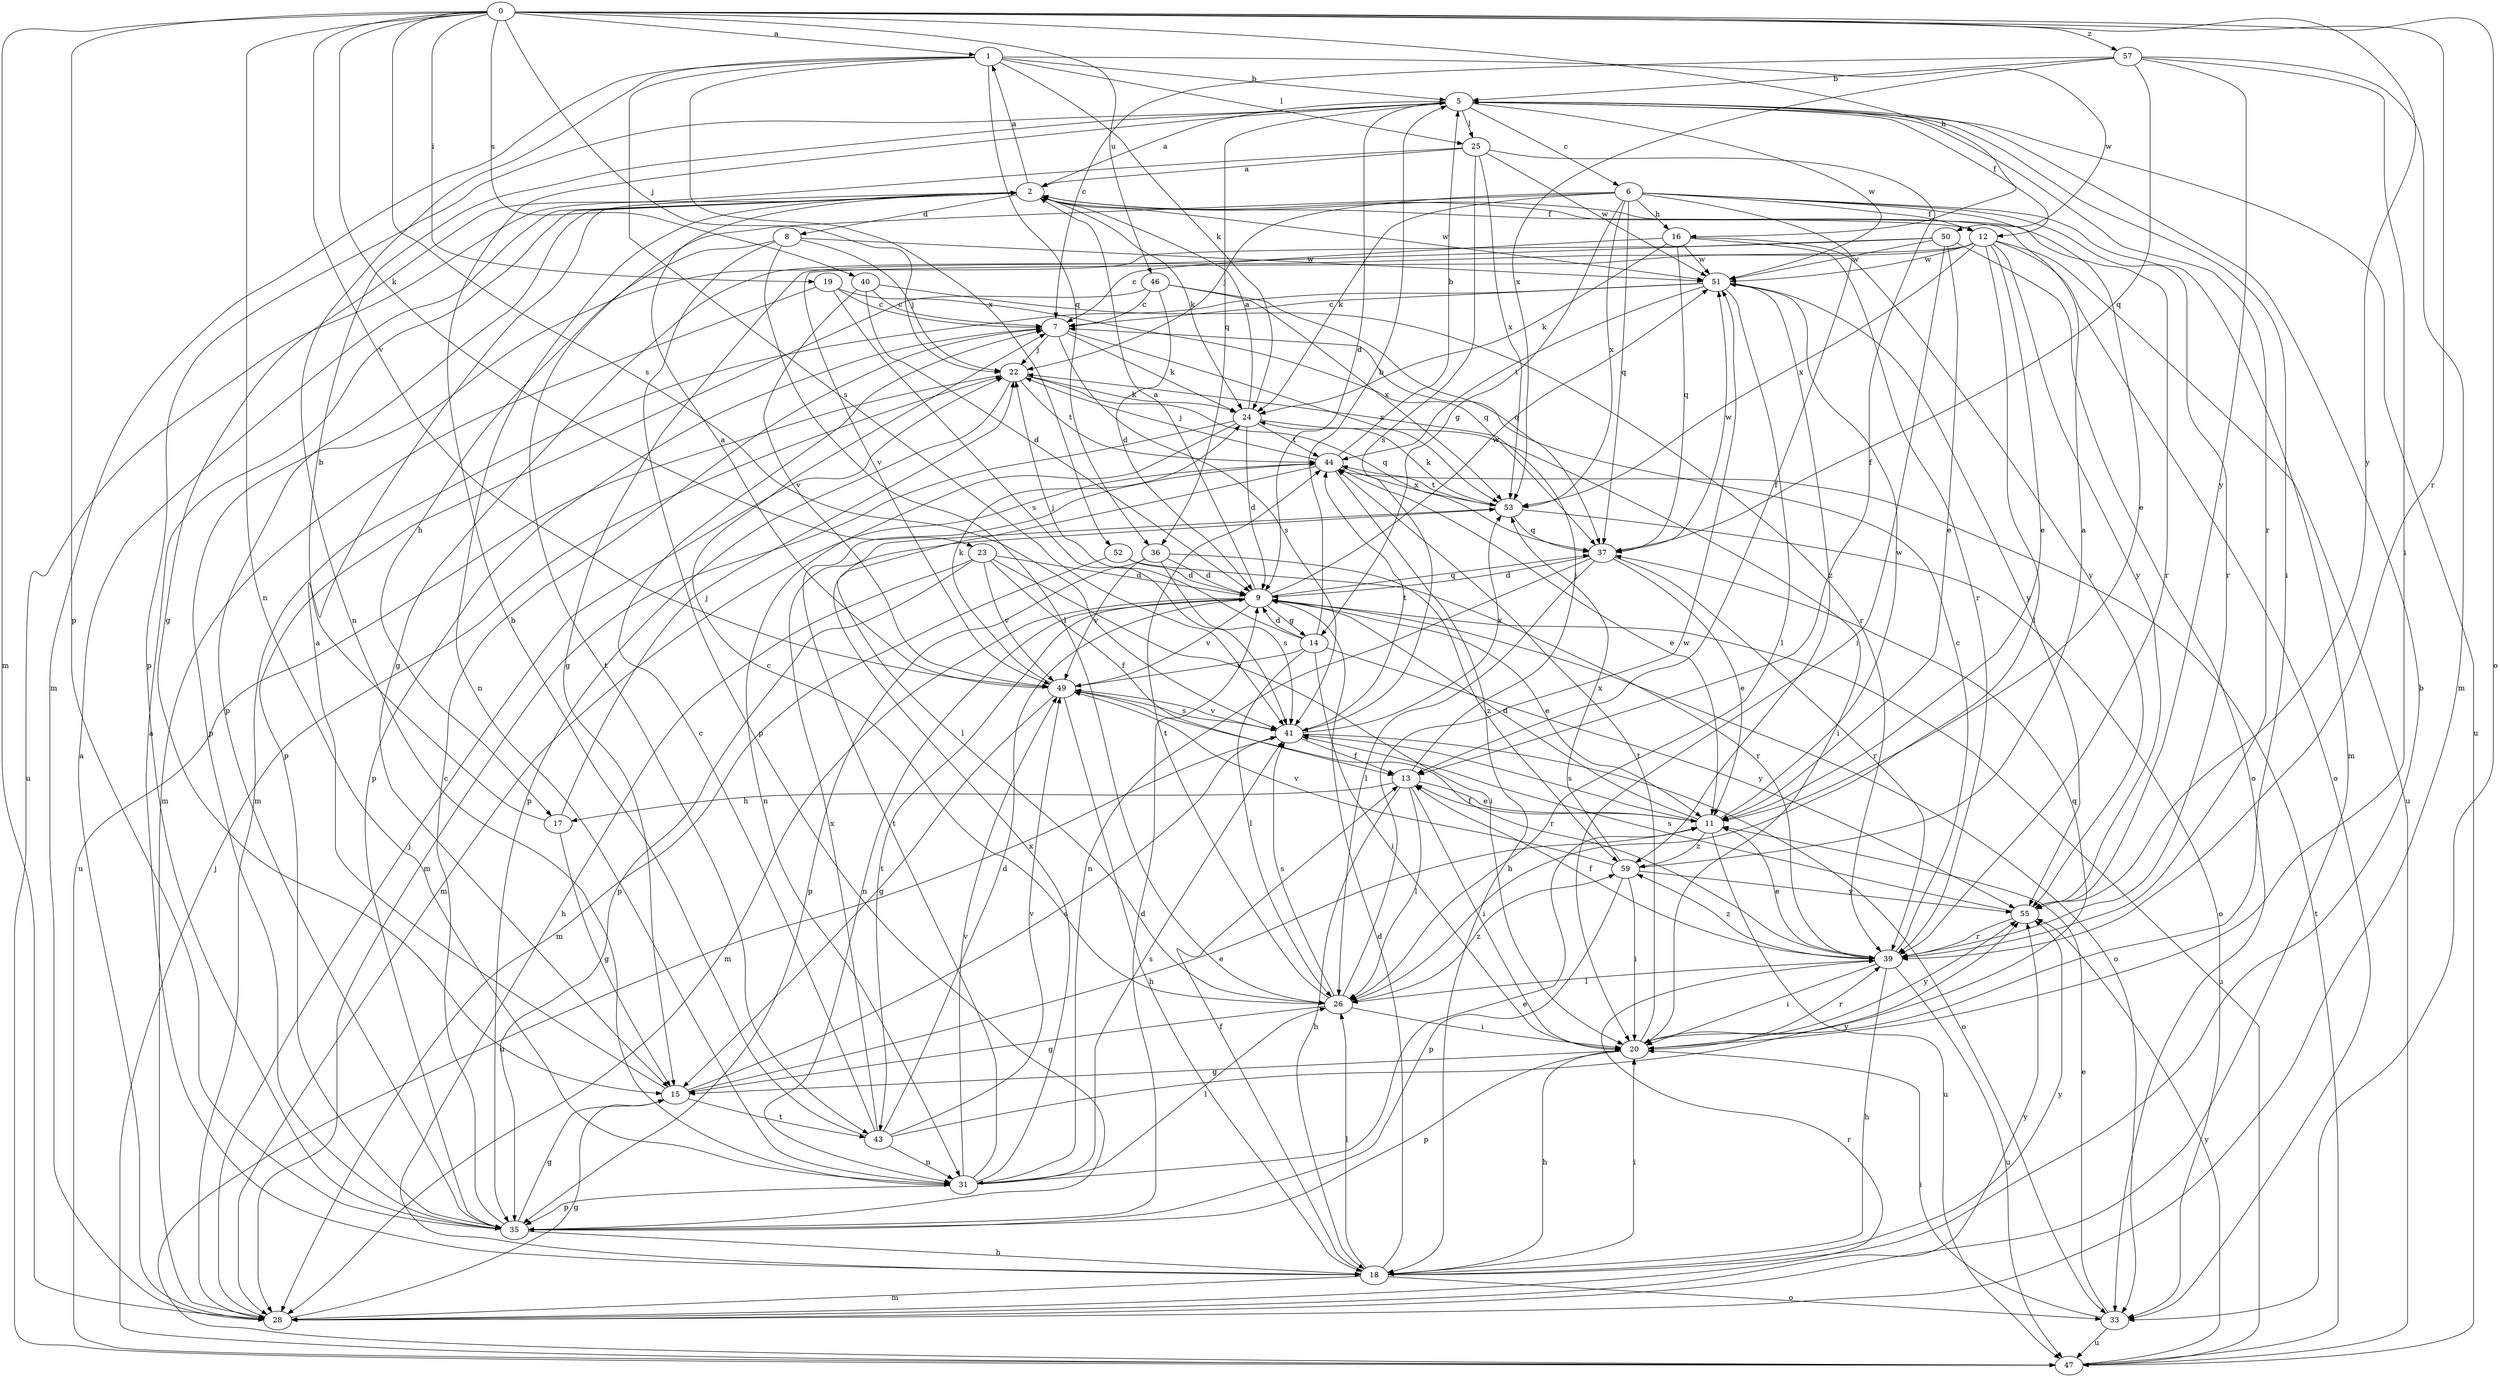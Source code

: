 strict digraph  {
0;
1;
2;
5;
6;
7;
8;
9;
11;
12;
13;
14;
15;
16;
17;
18;
19;
20;
22;
23;
24;
25;
26;
28;
31;
33;
35;
36;
37;
39;
40;
41;
43;
44;
46;
47;
49;
50;
51;
52;
53;
55;
57;
59;
0 -> 1  [label=a];
0 -> 16  [label=h];
0 -> 19  [label=i];
0 -> 22  [label=j];
0 -> 23  [label=k];
0 -> 28  [label=m];
0 -> 31  [label=n];
0 -> 33  [label=o];
0 -> 35  [label=p];
0 -> 39  [label=r];
0 -> 40  [label=s];
0 -> 41  [label=s];
0 -> 46  [label=u];
0 -> 49  [label=v];
0 -> 55  [label=y];
0 -> 57  [label=z];
1 -> 5  [label=b];
1 -> 24  [label=k];
1 -> 25  [label=l];
1 -> 28  [label=m];
1 -> 31  [label=n];
1 -> 36  [label=q];
1 -> 41  [label=s];
1 -> 50  [label=w];
1 -> 52  [label=x];
2 -> 1  [label=a];
2 -> 8  [label=d];
2 -> 12  [label=f];
2 -> 24  [label=k];
2 -> 31  [label=n];
2 -> 35  [label=p];
2 -> 39  [label=r];
2 -> 47  [label=u];
2 -> 51  [label=w];
5 -> 2  [label=a];
5 -> 6  [label=c];
5 -> 9  [label=d];
5 -> 12  [label=f];
5 -> 20  [label=i];
5 -> 25  [label=l];
5 -> 35  [label=p];
5 -> 36  [label=q];
5 -> 39  [label=r];
5 -> 47  [label=u];
5 -> 51  [label=w];
6 -> 11  [label=e];
6 -> 12  [label=f];
6 -> 13  [label=f];
6 -> 14  [label=g];
6 -> 16  [label=h];
6 -> 22  [label=j];
6 -> 24  [label=k];
6 -> 28  [label=m];
6 -> 37  [label=q];
6 -> 39  [label=r];
6 -> 43  [label=t];
6 -> 53  [label=x];
7 -> 22  [label=j];
7 -> 24  [label=k];
7 -> 35  [label=p];
7 -> 41  [label=s];
7 -> 53  [label=x];
8 -> 17  [label=h];
8 -> 22  [label=j];
8 -> 26  [label=l];
8 -> 35  [label=p];
8 -> 51  [label=w];
9 -> 2  [label=a];
9 -> 11  [label=e];
9 -> 14  [label=g];
9 -> 28  [label=m];
9 -> 31  [label=n];
9 -> 33  [label=o];
9 -> 37  [label=q];
9 -> 43  [label=t];
9 -> 47  [label=u];
9 -> 49  [label=v];
9 -> 51  [label=w];
11 -> 9  [label=d];
11 -> 13  [label=f];
11 -> 41  [label=s];
11 -> 47  [label=u];
11 -> 51  [label=w];
11 -> 59  [label=z];
12 -> 11  [label=e];
12 -> 15  [label=g];
12 -> 26  [label=l];
12 -> 33  [label=o];
12 -> 47  [label=u];
12 -> 49  [label=v];
12 -> 51  [label=w];
12 -> 53  [label=x];
12 -> 55  [label=y];
13 -> 11  [label=e];
13 -> 17  [label=h];
13 -> 18  [label=h];
13 -> 20  [label=i];
13 -> 22  [label=j];
13 -> 26  [label=l];
14 -> 5  [label=b];
14 -> 9  [label=d];
14 -> 20  [label=i];
14 -> 22  [label=j];
14 -> 26  [label=l];
14 -> 49  [label=v];
14 -> 55  [label=y];
15 -> 2  [label=a];
15 -> 11  [label=e];
15 -> 41  [label=s];
15 -> 43  [label=t];
16 -> 7  [label=c];
16 -> 24  [label=k];
16 -> 37  [label=q];
16 -> 39  [label=r];
16 -> 51  [label=w];
16 -> 55  [label=y];
17 -> 5  [label=b];
17 -> 15  [label=g];
17 -> 22  [label=j];
18 -> 2  [label=a];
18 -> 5  [label=b];
18 -> 9  [label=d];
18 -> 13  [label=f];
18 -> 20  [label=i];
18 -> 26  [label=l];
18 -> 28  [label=m];
18 -> 33  [label=o];
18 -> 55  [label=y];
19 -> 7  [label=c];
19 -> 28  [label=m];
19 -> 37  [label=q];
19 -> 41  [label=s];
20 -> 15  [label=g];
20 -> 18  [label=h];
20 -> 35  [label=p];
20 -> 37  [label=q];
20 -> 39  [label=r];
20 -> 44  [label=t];
20 -> 55  [label=y];
22 -> 24  [label=k];
22 -> 35  [label=p];
22 -> 37  [label=q];
22 -> 44  [label=t];
22 -> 47  [label=u];
23 -> 9  [label=d];
23 -> 13  [label=f];
23 -> 18  [label=h];
23 -> 20  [label=i];
23 -> 35  [label=p];
23 -> 49  [label=v];
24 -> 2  [label=a];
24 -> 9  [label=d];
24 -> 20  [label=i];
24 -> 28  [label=m];
24 -> 31  [label=n];
24 -> 44  [label=t];
25 -> 2  [label=a];
25 -> 13  [label=f];
25 -> 15  [label=g];
25 -> 41  [label=s];
25 -> 51  [label=w];
25 -> 53  [label=x];
26 -> 7  [label=c];
26 -> 15  [label=g];
26 -> 20  [label=i];
26 -> 41  [label=s];
26 -> 44  [label=t];
26 -> 51  [label=w];
26 -> 59  [label=z];
28 -> 2  [label=a];
28 -> 15  [label=g];
28 -> 22  [label=j];
28 -> 39  [label=r];
28 -> 55  [label=y];
31 -> 11  [label=e];
31 -> 26  [label=l];
31 -> 35  [label=p];
31 -> 41  [label=s];
31 -> 44  [label=t];
31 -> 49  [label=v];
31 -> 53  [label=x];
33 -> 11  [label=e];
33 -> 20  [label=i];
33 -> 47  [label=u];
35 -> 7  [label=c];
35 -> 9  [label=d];
35 -> 15  [label=g];
35 -> 18  [label=h];
36 -> 9  [label=d];
36 -> 35  [label=p];
36 -> 41  [label=s];
36 -> 49  [label=v];
36 -> 59  [label=z];
37 -> 9  [label=d];
37 -> 11  [label=e];
37 -> 26  [label=l];
37 -> 31  [label=n];
37 -> 39  [label=r];
37 -> 51  [label=w];
39 -> 7  [label=c];
39 -> 11  [label=e];
39 -> 13  [label=f];
39 -> 18  [label=h];
39 -> 20  [label=i];
39 -> 26  [label=l];
39 -> 47  [label=u];
39 -> 59  [label=z];
40 -> 7  [label=c];
40 -> 9  [label=d];
40 -> 39  [label=r];
40 -> 49  [label=v];
41 -> 13  [label=f];
41 -> 33  [label=o];
41 -> 44  [label=t];
41 -> 47  [label=u];
41 -> 49  [label=v];
41 -> 53  [label=x];
43 -> 5  [label=b];
43 -> 7  [label=c];
43 -> 9  [label=d];
43 -> 31  [label=n];
43 -> 49  [label=v];
43 -> 53  [label=x];
43 -> 55  [label=y];
44 -> 5  [label=b];
44 -> 11  [label=e];
44 -> 18  [label=h];
44 -> 22  [label=j];
44 -> 26  [label=l];
44 -> 28  [label=m];
44 -> 53  [label=x];
46 -> 7  [label=c];
46 -> 9  [label=d];
46 -> 35  [label=p];
46 -> 37  [label=q];
46 -> 53  [label=x];
47 -> 22  [label=j];
47 -> 44  [label=t];
47 -> 55  [label=y];
49 -> 2  [label=a];
49 -> 15  [label=g];
49 -> 18  [label=h];
49 -> 24  [label=k];
49 -> 39  [label=r];
49 -> 41  [label=s];
50 -> 11  [label=e];
50 -> 15  [label=g];
50 -> 20  [label=i];
50 -> 33  [label=o];
50 -> 35  [label=p];
50 -> 51  [label=w];
51 -> 7  [label=c];
51 -> 26  [label=l];
51 -> 28  [label=m];
51 -> 44  [label=t];
51 -> 55  [label=y];
51 -> 59  [label=z];
52 -> 9  [label=d];
52 -> 28  [label=m];
52 -> 39  [label=r];
53 -> 24  [label=k];
53 -> 33  [label=o];
53 -> 37  [label=q];
53 -> 44  [label=t];
55 -> 39  [label=r];
55 -> 41  [label=s];
57 -> 5  [label=b];
57 -> 7  [label=c];
57 -> 20  [label=i];
57 -> 28  [label=m];
57 -> 37  [label=q];
57 -> 53  [label=x];
57 -> 55  [label=y];
59 -> 2  [label=a];
59 -> 20  [label=i];
59 -> 35  [label=p];
59 -> 49  [label=v];
59 -> 53  [label=x];
59 -> 55  [label=y];
}
